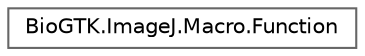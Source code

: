 digraph "Graphical Class Hierarchy"
{
 // LATEX_PDF_SIZE
  bgcolor="transparent";
  edge [fontname=Helvetica,fontsize=10,labelfontname=Helvetica,labelfontsize=10];
  node [fontname=Helvetica,fontsize=10,shape=box,height=0.2,width=0.4];
  rankdir="LR";
  Node0 [id="Node000000",label="BioGTK.ImageJ.Macro.Function",height=0.2,width=0.4,color="grey40", fillcolor="white", style="filled",URL="$class_bio_g_t_k_1_1_image_j_1_1_macro_1_1_function.html",tooltip=" "];
}
